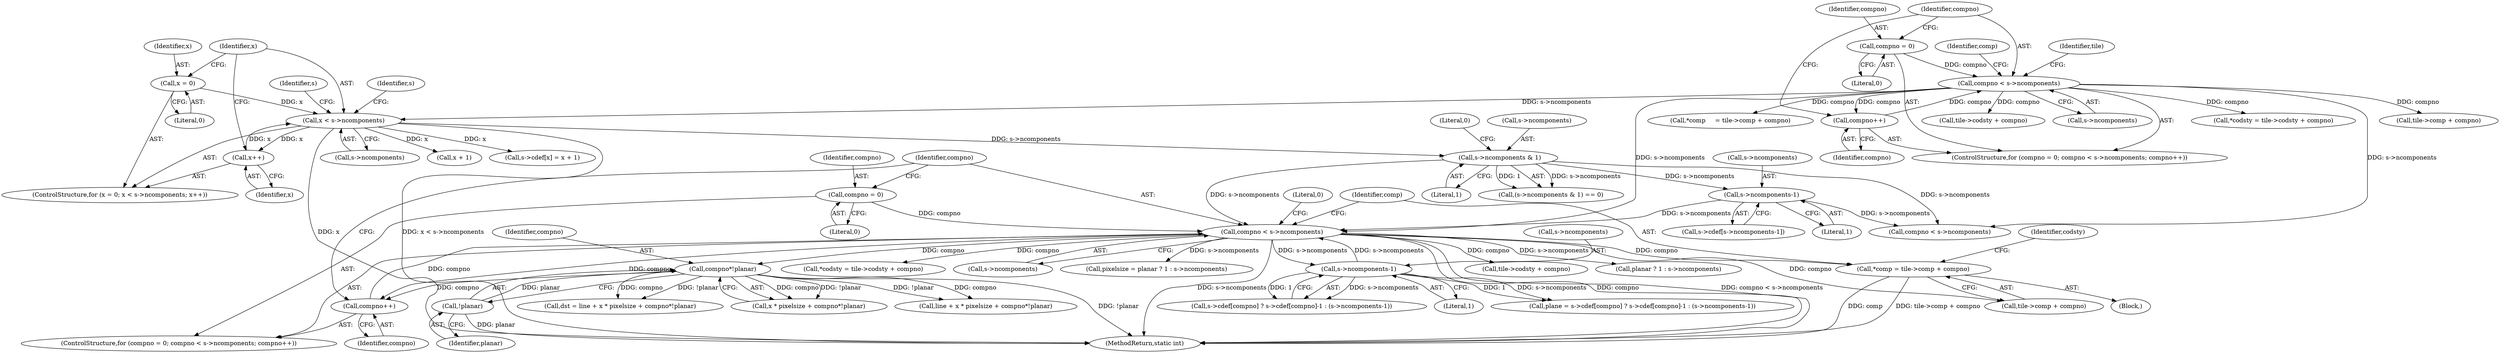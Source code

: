 digraph "0_FFmpeg_fe448cd28d674c3eff3072552eae366d0b659ce9@integer" {
"1000476" [label="(Call,*comp = tile->comp + compno)"];
"1000467" [label="(Call,compno < s->ncomponents)"];
"1000464" [label="(Call,compno = 0)"];
"1000472" [label="(Call,compno++)"];
"1000658" [label="(Call,compno*!planar)"];
"1000660" [label="(Call,!planar)"];
"1000439" [label="(Call,s->ncomponents & 1)"];
"1000421" [label="(Call,x < s->ncomponents)"];
"1000426" [label="(Call,x++)"];
"1000418" [label="(Call,x = 0)"];
"1000134" [label="(Call,compno < s->ncomponents)"];
"1000131" [label="(Call,compno = 0)"];
"1000139" [label="(Call,compno++)"];
"1000569" [label="(Call,s->ncomponents-1)"];
"1000450" [label="(Call,s->ncomponents-1)"];
"1000427" [label="(Identifier,x)"];
"1000439" [label="(Call,s->ncomponents & 1)"];
"1000421" [label="(Call,x < s->ncomponents)"];
"1000573" [label="(Literal,1)"];
"1000130" [label="(ControlStructure,for (compno = 0; compno < s->ncomponents; compno++))"];
"1000469" [label="(Call,s->ncomponents)"];
"1000540" [label="(Call,pixelsize = planar ? 1 : s->ncomponents)"];
"1000652" [label="(Call,line + x * pixelsize + compno*!planar)"];
"1000438" [label="(Call,(s->ncomponents & 1) == 0)"];
"1000131" [label="(Call,compno = 0)"];
"1000418" [label="(Call,x = 0)"];
"1000145" [label="(Call,tile->comp + compno)"];
"1000660" [label="(Call,!planar)"];
"1001089" [label="(Literal,0)"];
"1000472" [label="(Call,compno++)"];
"1000650" [label="(Call,dst = line + x * pixelsize + compno*!planar)"];
"1000417" [label="(ControlStructure,for (x = 0; x < s->ncomponents; x++))"];
"1000140" [label="(Identifier,compno)"];
"1000486" [label="(Call,tile->codsty + compno)"];
"1000542" [label="(Call,planar ? 1 : s->ncomponents)"];
"1000423" [label="(Call,s->ncomponents)"];
"1000570" [label="(Call,s->ncomponents)"];
"1000419" [label="(Identifier,x)"];
"1000658" [label="(Call,compno*!planar)"];
"1000569" [label="(Call,s->ncomponents-1)"];
"1000422" [label="(Identifier,x)"];
"1000444" [label="(Literal,0)"];
"1000467" [label="(Call,compno < s->ncomponents)"];
"1000434" [label="(Call,x + 1)"];
"1000144" [label="(Identifier,comp)"];
"1000485" [label="(Identifier,codsty)"];
"1000136" [label="(Call,s->ncomponents)"];
"1000143" [label="(Call,*comp     = tile->comp + compno)"];
"1000476" [label="(Call,*comp = tile->comp + compno)"];
"1000554" [label="(Call,plane = s->cdef[compno] ? s->cdef[compno]-1 : (s->ncomponents-1))"];
"1001090" [label="(MethodReturn,static int)"];
"1000451" [label="(Call,s->ncomponents)"];
"1000134" [label="(Call,compno < s->ncomponents)"];
"1000428" [label="(Call,s->cdef[x] = x + 1)"];
"1000420" [label="(Literal,0)"];
"1000473" [label="(Identifier,compno)"];
"1000401" [label="(Identifier,tile)"];
"1000132" [label="(Identifier,compno)"];
"1000478" [label="(Call,tile->comp + compno)"];
"1000446" [label="(Call,s->cdef[s->ncomponents-1])"];
"1000135" [label="(Identifier,compno)"];
"1000477" [label="(Identifier,comp)"];
"1000474" [label="(Block,)"];
"1000659" [label="(Identifier,compno)"];
"1000454" [label="(Literal,1)"];
"1000463" [label="(ControlStructure,for (compno = 0; compno < s->ncomponents; compno++))"];
"1000465" [label="(Identifier,compno)"];
"1000441" [label="(Identifier,s)"];
"1000139" [label="(Call,compno++)"];
"1000468" [label="(Identifier,compno)"];
"1000450" [label="(Call,s->ncomponents-1)"];
"1000466" [label="(Literal,0)"];
"1000426" [label="(Call,x++)"];
"1000153" [label="(Call,tile->codsty + compno)"];
"1000464" [label="(Call,compno = 0)"];
"1000661" [label="(Identifier,planar)"];
"1000777" [label="(Call,compno < s->ncomponents)"];
"1000151" [label="(Call,*codsty = tile->codsty + compno)"];
"1000431" [label="(Identifier,s)"];
"1000484" [label="(Call,*codsty = tile->codsty + compno)"];
"1000133" [label="(Literal,0)"];
"1000654" [label="(Call,x * pixelsize + compno*!planar)"];
"1000443" [label="(Literal,1)"];
"1000556" [label="(Call,s->cdef[compno] ? s->cdef[compno]-1 : (s->ncomponents-1))"];
"1000440" [label="(Call,s->ncomponents)"];
"1000476" -> "1000474"  [label="AST: "];
"1000476" -> "1000478"  [label="CFG: "];
"1000477" -> "1000476"  [label="AST: "];
"1000478" -> "1000476"  [label="AST: "];
"1000485" -> "1000476"  [label="CFG: "];
"1000476" -> "1001090"  [label="DDG: comp"];
"1000476" -> "1001090"  [label="DDG: tile->comp + compno"];
"1000467" -> "1000476"  [label="DDG: compno"];
"1000467" -> "1000463"  [label="AST: "];
"1000467" -> "1000469"  [label="CFG: "];
"1000468" -> "1000467"  [label="AST: "];
"1000469" -> "1000467"  [label="AST: "];
"1000477" -> "1000467"  [label="CFG: "];
"1001089" -> "1000467"  [label="CFG: "];
"1000467" -> "1001090"  [label="DDG: compno"];
"1000467" -> "1001090"  [label="DDG: compno < s->ncomponents"];
"1000467" -> "1001090"  [label="DDG: s->ncomponents"];
"1000464" -> "1000467"  [label="DDG: compno"];
"1000472" -> "1000467"  [label="DDG: compno"];
"1000439" -> "1000467"  [label="DDG: s->ncomponents"];
"1000569" -> "1000467"  [label="DDG: s->ncomponents"];
"1000134" -> "1000467"  [label="DDG: s->ncomponents"];
"1000450" -> "1000467"  [label="DDG: s->ncomponents"];
"1000467" -> "1000472"  [label="DDG: compno"];
"1000467" -> "1000478"  [label="DDG: compno"];
"1000467" -> "1000484"  [label="DDG: compno"];
"1000467" -> "1000486"  [label="DDG: compno"];
"1000467" -> "1000540"  [label="DDG: s->ncomponents"];
"1000467" -> "1000542"  [label="DDG: s->ncomponents"];
"1000467" -> "1000569"  [label="DDG: s->ncomponents"];
"1000467" -> "1000658"  [label="DDG: compno"];
"1000464" -> "1000463"  [label="AST: "];
"1000464" -> "1000466"  [label="CFG: "];
"1000465" -> "1000464"  [label="AST: "];
"1000466" -> "1000464"  [label="AST: "];
"1000468" -> "1000464"  [label="CFG: "];
"1000472" -> "1000463"  [label="AST: "];
"1000472" -> "1000473"  [label="CFG: "];
"1000473" -> "1000472"  [label="AST: "];
"1000468" -> "1000472"  [label="CFG: "];
"1000658" -> "1000472"  [label="DDG: compno"];
"1000658" -> "1000654"  [label="AST: "];
"1000658" -> "1000660"  [label="CFG: "];
"1000659" -> "1000658"  [label="AST: "];
"1000660" -> "1000658"  [label="AST: "];
"1000654" -> "1000658"  [label="CFG: "];
"1000658" -> "1001090"  [label="DDG: !planar"];
"1000658" -> "1000650"  [label="DDG: compno"];
"1000658" -> "1000650"  [label="DDG: !planar"];
"1000658" -> "1000652"  [label="DDG: compno"];
"1000658" -> "1000652"  [label="DDG: !planar"];
"1000658" -> "1000654"  [label="DDG: compno"];
"1000658" -> "1000654"  [label="DDG: !planar"];
"1000660" -> "1000658"  [label="DDG: planar"];
"1000660" -> "1000661"  [label="CFG: "];
"1000661" -> "1000660"  [label="AST: "];
"1000660" -> "1001090"  [label="DDG: planar"];
"1000439" -> "1000438"  [label="AST: "];
"1000439" -> "1000443"  [label="CFG: "];
"1000440" -> "1000439"  [label="AST: "];
"1000443" -> "1000439"  [label="AST: "];
"1000444" -> "1000439"  [label="CFG: "];
"1000439" -> "1000438"  [label="DDG: s->ncomponents"];
"1000439" -> "1000438"  [label="DDG: 1"];
"1000421" -> "1000439"  [label="DDG: s->ncomponents"];
"1000439" -> "1000450"  [label="DDG: s->ncomponents"];
"1000439" -> "1000777"  [label="DDG: s->ncomponents"];
"1000421" -> "1000417"  [label="AST: "];
"1000421" -> "1000423"  [label="CFG: "];
"1000422" -> "1000421"  [label="AST: "];
"1000423" -> "1000421"  [label="AST: "];
"1000431" -> "1000421"  [label="CFG: "];
"1000441" -> "1000421"  [label="CFG: "];
"1000421" -> "1001090"  [label="DDG: x"];
"1000421" -> "1001090"  [label="DDG: x < s->ncomponents"];
"1000426" -> "1000421"  [label="DDG: x"];
"1000418" -> "1000421"  [label="DDG: x"];
"1000134" -> "1000421"  [label="DDG: s->ncomponents"];
"1000421" -> "1000426"  [label="DDG: x"];
"1000421" -> "1000428"  [label="DDG: x"];
"1000421" -> "1000434"  [label="DDG: x"];
"1000426" -> "1000417"  [label="AST: "];
"1000426" -> "1000427"  [label="CFG: "];
"1000427" -> "1000426"  [label="AST: "];
"1000422" -> "1000426"  [label="CFG: "];
"1000418" -> "1000417"  [label="AST: "];
"1000418" -> "1000420"  [label="CFG: "];
"1000419" -> "1000418"  [label="AST: "];
"1000420" -> "1000418"  [label="AST: "];
"1000422" -> "1000418"  [label="CFG: "];
"1000134" -> "1000130"  [label="AST: "];
"1000134" -> "1000136"  [label="CFG: "];
"1000135" -> "1000134"  [label="AST: "];
"1000136" -> "1000134"  [label="AST: "];
"1000144" -> "1000134"  [label="CFG: "];
"1000401" -> "1000134"  [label="CFG: "];
"1000131" -> "1000134"  [label="DDG: compno"];
"1000139" -> "1000134"  [label="DDG: compno"];
"1000134" -> "1000139"  [label="DDG: compno"];
"1000134" -> "1000143"  [label="DDG: compno"];
"1000134" -> "1000145"  [label="DDG: compno"];
"1000134" -> "1000151"  [label="DDG: compno"];
"1000134" -> "1000153"  [label="DDG: compno"];
"1000134" -> "1000777"  [label="DDG: s->ncomponents"];
"1000131" -> "1000130"  [label="AST: "];
"1000131" -> "1000133"  [label="CFG: "];
"1000132" -> "1000131"  [label="AST: "];
"1000133" -> "1000131"  [label="AST: "];
"1000135" -> "1000131"  [label="CFG: "];
"1000139" -> "1000130"  [label="AST: "];
"1000139" -> "1000140"  [label="CFG: "];
"1000140" -> "1000139"  [label="AST: "];
"1000135" -> "1000139"  [label="CFG: "];
"1000569" -> "1000556"  [label="AST: "];
"1000569" -> "1000573"  [label="CFG: "];
"1000570" -> "1000569"  [label="AST: "];
"1000573" -> "1000569"  [label="AST: "];
"1000556" -> "1000569"  [label="CFG: "];
"1000569" -> "1000554"  [label="DDG: s->ncomponents"];
"1000569" -> "1000554"  [label="DDG: 1"];
"1000569" -> "1000556"  [label="DDG: s->ncomponents"];
"1000569" -> "1000556"  [label="DDG: 1"];
"1000450" -> "1000446"  [label="AST: "];
"1000450" -> "1000454"  [label="CFG: "];
"1000451" -> "1000450"  [label="AST: "];
"1000454" -> "1000450"  [label="AST: "];
"1000446" -> "1000450"  [label="CFG: "];
"1000450" -> "1000777"  [label="DDG: s->ncomponents"];
}
